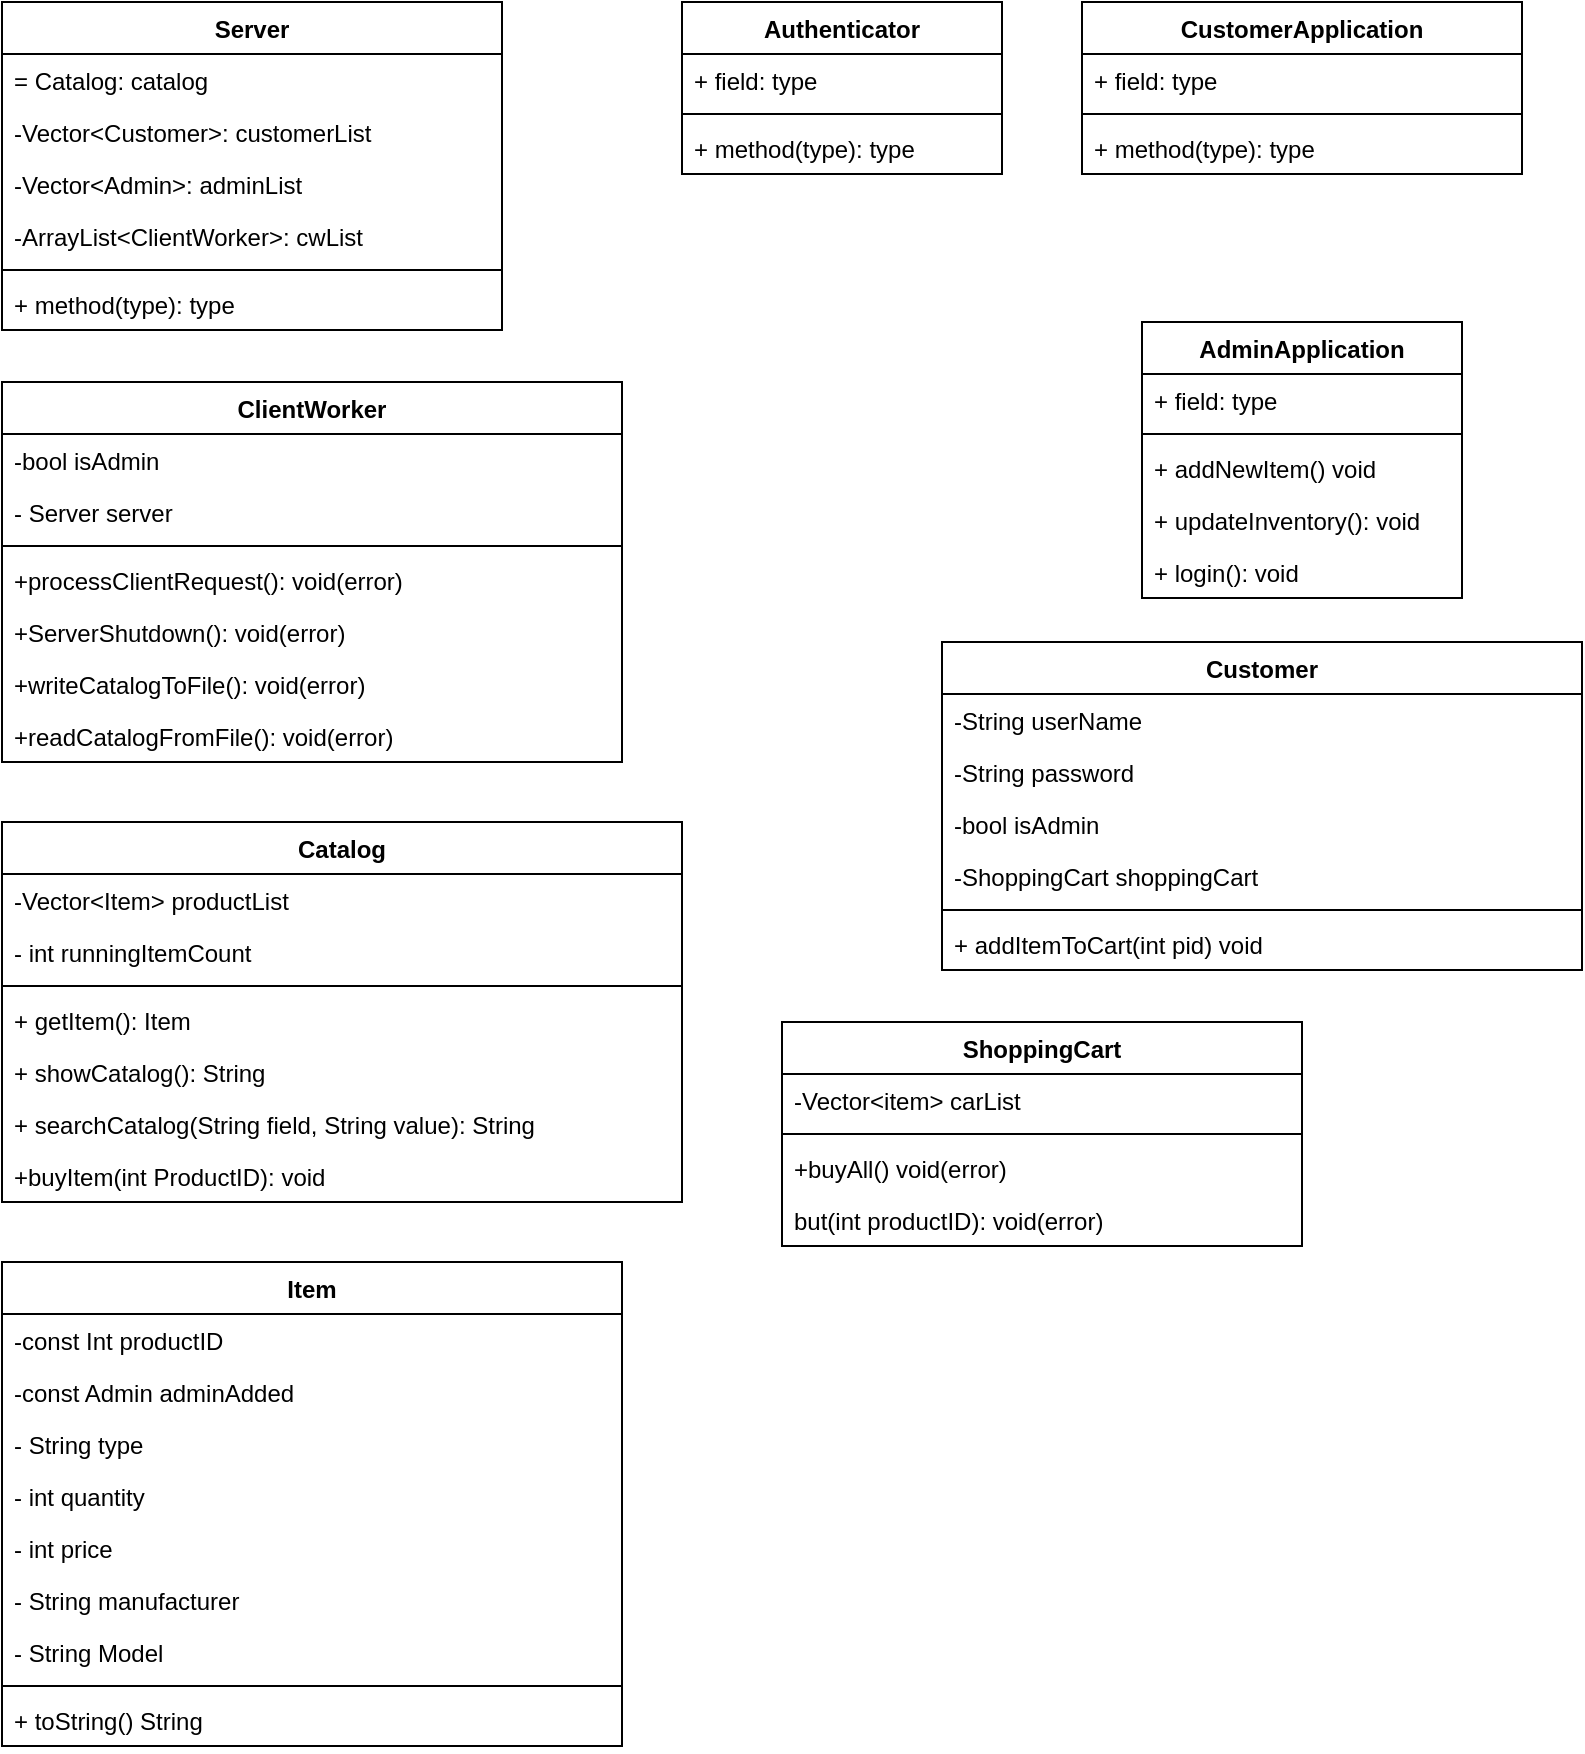 <mxfile version="15.6.8" type="device" pages="2"><diagram id="MRwZ_MjncB-6uG0Mv_1B" name="Page-1"><mxGraphModel dx="2272" dy="794" grid="1" gridSize="10" guides="1" tooltips="1" connect="1" arrows="1" fold="1" page="1" pageScale="1" pageWidth="850" pageHeight="1100" math="0" shadow="0"><root><mxCell id="0"/><mxCell id="1" parent="0"/><mxCell id="wir0wT89MuJvkVA5o7g8-5" value="Server" style="swimlane;fontStyle=1;align=center;verticalAlign=top;childLayout=stackLayout;horizontal=1;startSize=26;horizontalStack=0;resizeParent=1;resizeParentMax=0;resizeLast=0;collapsible=1;marginBottom=0;" vertex="1" parent="1"><mxGeometry x="-160" y="20" width="250" height="164" as="geometry"/></mxCell><mxCell id="wir0wT89MuJvkVA5o7g8-9" value="= Catalog: catalog" style="text;strokeColor=none;fillColor=none;align=left;verticalAlign=top;spacingLeft=4;spacingRight=4;overflow=hidden;rotatable=0;points=[[0,0.5],[1,0.5]];portConstraint=eastwest;" vertex="1" parent="wir0wT89MuJvkVA5o7g8-5"><mxGeometry y="26" width="250" height="26" as="geometry"/></mxCell><mxCell id="ge84M2hxdFm8E8q37ic7-25" value="-Vector&lt;Customer&gt;: customerList" style="text;strokeColor=none;fillColor=none;align=left;verticalAlign=top;spacingLeft=4;spacingRight=4;overflow=hidden;rotatable=0;points=[[0,0.5],[1,0.5]];portConstraint=eastwest;" vertex="1" parent="wir0wT89MuJvkVA5o7g8-5"><mxGeometry y="52" width="250" height="26" as="geometry"/></mxCell><mxCell id="ge84M2hxdFm8E8q37ic7-22" value="-Vector&lt;Admin&gt;: adminList" style="text;strokeColor=none;fillColor=none;align=left;verticalAlign=top;spacingLeft=4;spacingRight=4;overflow=hidden;rotatable=0;points=[[0,0.5],[1,0.5]];portConstraint=eastwest;" vertex="1" parent="wir0wT89MuJvkVA5o7g8-5"><mxGeometry y="78" width="250" height="26" as="geometry"/></mxCell><mxCell id="wir0wT89MuJvkVA5o7g8-6" value="-ArrayList&lt;ClientWorker&gt;: cwList" style="text;strokeColor=none;fillColor=none;align=left;verticalAlign=top;spacingLeft=4;spacingRight=4;overflow=hidden;rotatable=0;points=[[0,0.5],[1,0.5]];portConstraint=eastwest;" vertex="1" parent="wir0wT89MuJvkVA5o7g8-5"><mxGeometry y="104" width="250" height="26" as="geometry"/></mxCell><mxCell id="wir0wT89MuJvkVA5o7g8-7" value="" style="line;strokeWidth=1;fillColor=none;align=left;verticalAlign=middle;spacingTop=-1;spacingLeft=3;spacingRight=3;rotatable=0;labelPosition=right;points=[];portConstraint=eastwest;" vertex="1" parent="wir0wT89MuJvkVA5o7g8-5"><mxGeometry y="130" width="250" height="8" as="geometry"/></mxCell><mxCell id="wir0wT89MuJvkVA5o7g8-8" value="+ method(type): type" style="text;strokeColor=none;fillColor=none;align=left;verticalAlign=top;spacingLeft=4;spacingRight=4;overflow=hidden;rotatable=0;points=[[0,0.5],[1,0.5]];portConstraint=eastwest;" vertex="1" parent="wir0wT89MuJvkVA5o7g8-5"><mxGeometry y="138" width="250" height="26" as="geometry"/></mxCell><mxCell id="wir0wT89MuJvkVA5o7g8-11" value="Catalog" style="swimlane;fontStyle=1;align=center;verticalAlign=top;childLayout=stackLayout;horizontal=1;startSize=26;horizontalStack=0;resizeParent=1;resizeParentMax=0;resizeLast=0;collapsible=1;marginBottom=0;" vertex="1" parent="1"><mxGeometry x="-160" y="430" width="340" height="190" as="geometry"/></mxCell><mxCell id="wir0wT89MuJvkVA5o7g8-31" value="-Vector&lt;Item&gt; productList" style="text;strokeColor=none;fillColor=none;align=left;verticalAlign=top;spacingLeft=4;spacingRight=4;overflow=hidden;rotatable=0;points=[[0,0.5],[1,0.5]];portConstraint=eastwest;" vertex="1" parent="wir0wT89MuJvkVA5o7g8-11"><mxGeometry y="26" width="340" height="26" as="geometry"/></mxCell><mxCell id="wir0wT89MuJvkVA5o7g8-12" value="- int runningItemCount" style="text;strokeColor=none;fillColor=none;align=left;verticalAlign=top;spacingLeft=4;spacingRight=4;overflow=hidden;rotatable=0;points=[[0,0.5],[1,0.5]];portConstraint=eastwest;" vertex="1" parent="wir0wT89MuJvkVA5o7g8-11"><mxGeometry y="52" width="340" height="26" as="geometry"/></mxCell><mxCell id="wir0wT89MuJvkVA5o7g8-13" value="" style="line;strokeWidth=1;fillColor=none;align=left;verticalAlign=middle;spacingTop=-1;spacingLeft=3;spacingRight=3;rotatable=0;labelPosition=right;points=[];portConstraint=eastwest;" vertex="1" parent="wir0wT89MuJvkVA5o7g8-11"><mxGeometry y="78" width="340" height="8" as="geometry"/></mxCell><mxCell id="wir0wT89MuJvkVA5o7g8-19" value="+ getItem(): Item" style="text;strokeColor=none;fillColor=none;align=left;verticalAlign=top;spacingLeft=4;spacingRight=4;overflow=hidden;rotatable=0;points=[[0,0.5],[1,0.5]];portConstraint=eastwest;" vertex="1" parent="wir0wT89MuJvkVA5o7g8-11"><mxGeometry y="86" width="340" height="26" as="geometry"/></mxCell><mxCell id="wir0wT89MuJvkVA5o7g8-18" value="+ showCatalog(): String" style="text;strokeColor=none;fillColor=none;align=left;verticalAlign=top;spacingLeft=4;spacingRight=4;overflow=hidden;rotatable=0;points=[[0,0.5],[1,0.5]];portConstraint=eastwest;" vertex="1" parent="wir0wT89MuJvkVA5o7g8-11"><mxGeometry y="112" width="340" height="26" as="geometry"/></mxCell><mxCell id="wir0wT89MuJvkVA5o7g8-17" value="+ searchCatalog(String field, String value): String" style="text;strokeColor=none;fillColor=none;align=left;verticalAlign=top;spacingLeft=4;spacingRight=4;overflow=hidden;rotatable=0;points=[[0,0.5],[1,0.5]];portConstraint=eastwest;" vertex="1" parent="wir0wT89MuJvkVA5o7g8-11"><mxGeometry y="138" width="340" height="26" as="geometry"/></mxCell><mxCell id="wir0wT89MuJvkVA5o7g8-16" value="+buyItem(int ProductID): void " style="text;strokeColor=none;fillColor=none;align=left;verticalAlign=top;spacingLeft=4;spacingRight=4;overflow=hidden;rotatable=0;points=[[0,0.5],[1,0.5]];portConstraint=eastwest;" vertex="1" parent="wir0wT89MuJvkVA5o7g8-11"><mxGeometry y="164" width="340" height="26" as="geometry"/></mxCell><mxCell id="wir0wT89MuJvkVA5o7g8-20" value="Item" style="swimlane;fontStyle=1;align=center;verticalAlign=top;childLayout=stackLayout;horizontal=1;startSize=26;horizontalStack=0;resizeParent=1;resizeParentMax=0;resizeLast=0;collapsible=1;marginBottom=0;" vertex="1" parent="1"><mxGeometry x="-160" y="650" width="310" height="242" as="geometry"/></mxCell><mxCell id="wir0wT89MuJvkVA5o7g8-30" value="-const Int productID" style="text;strokeColor=none;fillColor=none;align=left;verticalAlign=top;spacingLeft=4;spacingRight=4;overflow=hidden;rotatable=0;points=[[0,0.5],[1,0.5]];portConstraint=eastwest;" vertex="1" parent="wir0wT89MuJvkVA5o7g8-20"><mxGeometry y="26" width="310" height="26" as="geometry"/></mxCell><mxCell id="wir0wT89MuJvkVA5o7g8-29" value="-const Admin adminAdded" style="text;strokeColor=none;fillColor=none;align=left;verticalAlign=top;spacingLeft=4;spacingRight=4;overflow=hidden;rotatable=0;points=[[0,0.5],[1,0.5]];portConstraint=eastwest;" vertex="1" parent="wir0wT89MuJvkVA5o7g8-20"><mxGeometry y="52" width="310" height="26" as="geometry"/></mxCell><mxCell id="wir0wT89MuJvkVA5o7g8-28" value="- String type" style="text;strokeColor=none;fillColor=none;align=left;verticalAlign=top;spacingLeft=4;spacingRight=4;overflow=hidden;rotatable=0;points=[[0,0.5],[1,0.5]];portConstraint=eastwest;" vertex="1" parent="wir0wT89MuJvkVA5o7g8-20"><mxGeometry y="78" width="310" height="26" as="geometry"/></mxCell><mxCell id="wir0wT89MuJvkVA5o7g8-27" value="- int quantity" style="text;strokeColor=none;fillColor=none;align=left;verticalAlign=top;spacingLeft=4;spacingRight=4;overflow=hidden;rotatable=0;points=[[0,0.5],[1,0.5]];portConstraint=eastwest;" vertex="1" parent="wir0wT89MuJvkVA5o7g8-20"><mxGeometry y="104" width="310" height="26" as="geometry"/></mxCell><mxCell id="wir0wT89MuJvkVA5o7g8-26" value="- int price" style="text;strokeColor=none;fillColor=none;align=left;verticalAlign=top;spacingLeft=4;spacingRight=4;overflow=hidden;rotatable=0;points=[[0,0.5],[1,0.5]];portConstraint=eastwest;" vertex="1" parent="wir0wT89MuJvkVA5o7g8-20"><mxGeometry y="130" width="310" height="26" as="geometry"/></mxCell><mxCell id="wir0wT89MuJvkVA5o7g8-25" value="- String manufacturer" style="text;strokeColor=none;fillColor=none;align=left;verticalAlign=top;spacingLeft=4;spacingRight=4;overflow=hidden;rotatable=0;points=[[0,0.5],[1,0.5]];portConstraint=eastwest;" vertex="1" parent="wir0wT89MuJvkVA5o7g8-20"><mxGeometry y="156" width="310" height="26" as="geometry"/></mxCell><mxCell id="wir0wT89MuJvkVA5o7g8-21" value="- String Model" style="text;strokeColor=none;fillColor=none;align=left;verticalAlign=top;spacingLeft=4;spacingRight=4;overflow=hidden;rotatable=0;points=[[0,0.5],[1,0.5]];portConstraint=eastwest;" vertex="1" parent="wir0wT89MuJvkVA5o7g8-20"><mxGeometry y="182" width="310" height="26" as="geometry"/></mxCell><mxCell id="wir0wT89MuJvkVA5o7g8-22" value="" style="line;strokeWidth=1;fillColor=none;align=left;verticalAlign=middle;spacingTop=-1;spacingLeft=3;spacingRight=3;rotatable=0;labelPosition=right;points=[];portConstraint=eastwest;" vertex="1" parent="wir0wT89MuJvkVA5o7g8-20"><mxGeometry y="208" width="310" height="8" as="geometry"/></mxCell><mxCell id="wir0wT89MuJvkVA5o7g8-23" value="+ toString() String" style="text;strokeColor=none;fillColor=none;align=left;verticalAlign=top;spacingLeft=4;spacingRight=4;overflow=hidden;rotatable=0;points=[[0,0.5],[1,0.5]];portConstraint=eastwest;" vertex="1" parent="wir0wT89MuJvkVA5o7g8-20"><mxGeometry y="216" width="310" height="26" as="geometry"/></mxCell><mxCell id="wir0wT89MuJvkVA5o7g8-32" value="ClientWorker" style="swimlane;fontStyle=1;align=center;verticalAlign=top;childLayout=stackLayout;horizontal=1;startSize=26;horizontalStack=0;resizeParent=1;resizeParentMax=0;resizeLast=0;collapsible=1;marginBottom=0;" vertex="1" parent="1"><mxGeometry x="-160" y="210" width="310" height="190" as="geometry"/></mxCell><mxCell id="wir0wT89MuJvkVA5o7g8-36" value="-bool isAdmin" style="text;strokeColor=none;fillColor=none;align=left;verticalAlign=top;spacingLeft=4;spacingRight=4;overflow=hidden;rotatable=0;points=[[0,0.5],[1,0.5]];portConstraint=eastwest;" vertex="1" parent="wir0wT89MuJvkVA5o7g8-32"><mxGeometry y="26" width="310" height="26" as="geometry"/></mxCell><mxCell id="wir0wT89MuJvkVA5o7g8-33" value="- Server server" style="text;strokeColor=none;fillColor=none;align=left;verticalAlign=top;spacingLeft=4;spacingRight=4;overflow=hidden;rotatable=0;points=[[0,0.5],[1,0.5]];portConstraint=eastwest;" vertex="1" parent="wir0wT89MuJvkVA5o7g8-32"><mxGeometry y="52" width="310" height="26" as="geometry"/></mxCell><mxCell id="wir0wT89MuJvkVA5o7g8-34" value="" style="line;strokeWidth=1;fillColor=none;align=left;verticalAlign=middle;spacingTop=-1;spacingLeft=3;spacingRight=3;rotatable=0;labelPosition=right;points=[];portConstraint=eastwest;" vertex="1" parent="wir0wT89MuJvkVA5o7g8-32"><mxGeometry y="78" width="310" height="8" as="geometry"/></mxCell><mxCell id="ge84M2hxdFm8E8q37ic7-26" value="+processClientRequest(): void(error)" style="text;strokeColor=none;fillColor=none;align=left;verticalAlign=top;spacingLeft=4;spacingRight=4;overflow=hidden;rotatable=0;points=[[0,0.5],[1,0.5]];portConstraint=eastwest;" vertex="1" parent="wir0wT89MuJvkVA5o7g8-32"><mxGeometry y="86" width="310" height="26" as="geometry"/></mxCell><mxCell id="ge84M2hxdFm8E8q37ic7-27" value="+ServerShutdown(): void(error)" style="text;strokeColor=none;fillColor=none;align=left;verticalAlign=top;spacingLeft=4;spacingRight=4;overflow=hidden;rotatable=0;points=[[0,0.5],[1,0.5]];portConstraint=eastwest;" vertex="1" parent="wir0wT89MuJvkVA5o7g8-32"><mxGeometry y="112" width="310" height="26" as="geometry"/></mxCell><mxCell id="ge84M2hxdFm8E8q37ic7-28" value="+writeCatalogToFile(): void(error)" style="text;strokeColor=none;fillColor=none;align=left;verticalAlign=top;spacingLeft=4;spacingRight=4;overflow=hidden;rotatable=0;points=[[0,0.5],[1,0.5]];portConstraint=eastwest;" vertex="1" parent="wir0wT89MuJvkVA5o7g8-32"><mxGeometry y="138" width="310" height="26" as="geometry"/></mxCell><mxCell id="wir0wT89MuJvkVA5o7g8-35" value="+readCatalogFromFile(): void(error)" style="text;strokeColor=none;fillColor=none;align=left;verticalAlign=top;spacingLeft=4;spacingRight=4;overflow=hidden;rotatable=0;points=[[0,0.5],[1,0.5]];portConstraint=eastwest;" vertex="1" parent="wir0wT89MuJvkVA5o7g8-32"><mxGeometry y="164" width="310" height="26" as="geometry"/></mxCell><mxCell id="wir0wT89MuJvkVA5o7g8-37" value="Customer" style="swimlane;fontStyle=1;align=center;verticalAlign=top;childLayout=stackLayout;horizontal=1;startSize=26;horizontalStack=0;resizeParent=1;resizeParentMax=0;resizeLast=0;collapsible=1;marginBottom=0;" vertex="1" parent="1"><mxGeometry x="310" y="340" width="320" height="164" as="geometry"/></mxCell><mxCell id="wir0wT89MuJvkVA5o7g8-42" value="-String userName" style="text;strokeColor=none;fillColor=none;align=left;verticalAlign=top;spacingLeft=4;spacingRight=4;overflow=hidden;rotatable=0;points=[[0,0.5],[1,0.5]];portConstraint=eastwest;" vertex="1" parent="wir0wT89MuJvkVA5o7g8-37"><mxGeometry y="26" width="320" height="26" as="geometry"/></mxCell><mxCell id="ge84M2hxdFm8E8q37ic7-24" value="-String password" style="text;strokeColor=none;fillColor=none;align=left;verticalAlign=top;spacingLeft=4;spacingRight=4;overflow=hidden;rotatable=0;points=[[0,0.5],[1,0.5]];portConstraint=eastwest;" vertex="1" parent="wir0wT89MuJvkVA5o7g8-37"><mxGeometry y="52" width="320" height="26" as="geometry"/></mxCell><mxCell id="ge84M2hxdFm8E8q37ic7-19" value="-bool isAdmin" style="text;strokeColor=none;fillColor=none;align=left;verticalAlign=top;spacingLeft=4;spacingRight=4;overflow=hidden;rotatable=0;points=[[0,0.5],[1,0.5]];portConstraint=eastwest;" vertex="1" parent="wir0wT89MuJvkVA5o7g8-37"><mxGeometry y="78" width="320" height="26" as="geometry"/></mxCell><mxCell id="wir0wT89MuJvkVA5o7g8-38" value="-ShoppingCart shoppingCart" style="text;strokeColor=none;fillColor=none;align=left;verticalAlign=top;spacingLeft=4;spacingRight=4;overflow=hidden;rotatable=0;points=[[0,0.5],[1,0.5]];portConstraint=eastwest;" vertex="1" parent="wir0wT89MuJvkVA5o7g8-37"><mxGeometry y="104" width="320" height="26" as="geometry"/></mxCell><mxCell id="wir0wT89MuJvkVA5o7g8-39" value="" style="line;strokeWidth=1;fillColor=none;align=left;verticalAlign=middle;spacingTop=-1;spacingLeft=3;spacingRight=3;rotatable=0;labelPosition=right;points=[];portConstraint=eastwest;" vertex="1" parent="wir0wT89MuJvkVA5o7g8-37"><mxGeometry y="130" width="320" height="8" as="geometry"/></mxCell><mxCell id="wir0wT89MuJvkVA5o7g8-40" value="+ addItemToCart(int pid) void" style="text;strokeColor=none;fillColor=none;align=left;verticalAlign=top;spacingLeft=4;spacingRight=4;overflow=hidden;rotatable=0;points=[[0,0.5],[1,0.5]];portConstraint=eastwest;" vertex="1" parent="wir0wT89MuJvkVA5o7g8-37"><mxGeometry y="138" width="320" height="26" as="geometry"/></mxCell><mxCell id="wir0wT89MuJvkVA5o7g8-43" value="ShoppingCart" style="swimlane;fontStyle=1;align=center;verticalAlign=top;childLayout=stackLayout;horizontal=1;startSize=26;horizontalStack=0;resizeParent=1;resizeParentMax=0;resizeLast=0;collapsible=1;marginBottom=0;" vertex="1" parent="1"><mxGeometry x="230" y="530" width="260" height="112" as="geometry"/></mxCell><mxCell id="wir0wT89MuJvkVA5o7g8-44" value="-Vector&lt;item&gt; carList" style="text;strokeColor=none;fillColor=none;align=left;verticalAlign=top;spacingLeft=4;spacingRight=4;overflow=hidden;rotatable=0;points=[[0,0.5],[1,0.5]];portConstraint=eastwest;" vertex="1" parent="wir0wT89MuJvkVA5o7g8-43"><mxGeometry y="26" width="260" height="26" as="geometry"/></mxCell><mxCell id="wir0wT89MuJvkVA5o7g8-45" value="" style="line;strokeWidth=1;fillColor=none;align=left;verticalAlign=middle;spacingTop=-1;spacingLeft=3;spacingRight=3;rotatable=0;labelPosition=right;points=[];portConstraint=eastwest;" vertex="1" parent="wir0wT89MuJvkVA5o7g8-43"><mxGeometry y="52" width="260" height="8" as="geometry"/></mxCell><mxCell id="wir0wT89MuJvkVA5o7g8-47" value="+buyAll() void(error)" style="text;strokeColor=none;fillColor=none;align=left;verticalAlign=top;spacingLeft=4;spacingRight=4;overflow=hidden;rotatable=0;points=[[0,0.5],[1,0.5]];portConstraint=eastwest;" vertex="1" parent="wir0wT89MuJvkVA5o7g8-43"><mxGeometry y="60" width="260" height="26" as="geometry"/></mxCell><mxCell id="wir0wT89MuJvkVA5o7g8-46" value="but(int productID): void(error)" style="text;strokeColor=none;fillColor=none;align=left;verticalAlign=top;spacingLeft=4;spacingRight=4;overflow=hidden;rotatable=0;points=[[0,0.5],[1,0.5]];portConstraint=eastwest;" vertex="1" parent="wir0wT89MuJvkVA5o7g8-43"><mxGeometry y="86" width="260" height="26" as="geometry"/></mxCell><mxCell id="ge84M2hxdFm8E8q37ic7-1" value="CustomerApplication" style="swimlane;fontStyle=1;align=center;verticalAlign=top;childLayout=stackLayout;horizontal=1;startSize=26;horizontalStack=0;resizeParent=1;resizeParentMax=0;resizeLast=0;collapsible=1;marginBottom=0;" vertex="1" parent="1"><mxGeometry x="380" y="20" width="220" height="86" as="geometry"/></mxCell><mxCell id="ge84M2hxdFm8E8q37ic7-2" value="+ field: type" style="text;strokeColor=none;fillColor=none;align=left;verticalAlign=top;spacingLeft=4;spacingRight=4;overflow=hidden;rotatable=0;points=[[0,0.5],[1,0.5]];portConstraint=eastwest;" vertex="1" parent="ge84M2hxdFm8E8q37ic7-1"><mxGeometry y="26" width="220" height="26" as="geometry"/></mxCell><mxCell id="ge84M2hxdFm8E8q37ic7-3" value="" style="line;strokeWidth=1;fillColor=none;align=left;verticalAlign=middle;spacingTop=-1;spacingLeft=3;spacingRight=3;rotatable=0;labelPosition=right;points=[];portConstraint=eastwest;" vertex="1" parent="ge84M2hxdFm8E8q37ic7-1"><mxGeometry y="52" width="220" height="8" as="geometry"/></mxCell><mxCell id="ge84M2hxdFm8E8q37ic7-4" value="+ method(type): type" style="text;strokeColor=none;fillColor=none;align=left;verticalAlign=top;spacingLeft=4;spacingRight=4;overflow=hidden;rotatable=0;points=[[0,0.5],[1,0.5]];portConstraint=eastwest;" vertex="1" parent="ge84M2hxdFm8E8q37ic7-1"><mxGeometry y="60" width="220" height="26" as="geometry"/></mxCell><mxCell id="ge84M2hxdFm8E8q37ic7-5" value="AdminApplication" style="swimlane;fontStyle=1;align=center;verticalAlign=top;childLayout=stackLayout;horizontal=1;startSize=26;horizontalStack=0;resizeParent=1;resizeParentMax=0;resizeLast=0;collapsible=1;marginBottom=0;" vertex="1" parent="1"><mxGeometry x="410" y="180" width="160" height="138" as="geometry"/></mxCell><mxCell id="ge84M2hxdFm8E8q37ic7-6" value="+ field: type" style="text;strokeColor=none;fillColor=none;align=left;verticalAlign=top;spacingLeft=4;spacingRight=4;overflow=hidden;rotatable=0;points=[[0,0.5],[1,0.5]];portConstraint=eastwest;" vertex="1" parent="ge84M2hxdFm8E8q37ic7-5"><mxGeometry y="26" width="160" height="26" as="geometry"/></mxCell><mxCell id="ge84M2hxdFm8E8q37ic7-7" value="" style="line;strokeWidth=1;fillColor=none;align=left;verticalAlign=middle;spacingTop=-1;spacingLeft=3;spacingRight=3;rotatable=0;labelPosition=right;points=[];portConstraint=eastwest;" vertex="1" parent="ge84M2hxdFm8E8q37ic7-5"><mxGeometry y="52" width="160" height="8" as="geometry"/></mxCell><mxCell id="ge84M2hxdFm8E8q37ic7-20" value="+ addNewItem() void" style="text;strokeColor=none;fillColor=none;align=left;verticalAlign=top;spacingLeft=4;spacingRight=4;overflow=hidden;rotatable=0;points=[[0,0.5],[1,0.5]];portConstraint=eastwest;" vertex="1" parent="ge84M2hxdFm8E8q37ic7-5"><mxGeometry y="60" width="160" height="26" as="geometry"/></mxCell><mxCell id="ge84M2hxdFm8E8q37ic7-21" value="+ updateInventory(): void" style="text;strokeColor=none;fillColor=none;align=left;verticalAlign=top;spacingLeft=4;spacingRight=4;overflow=hidden;rotatable=0;points=[[0,0.5],[1,0.5]];portConstraint=eastwest;" vertex="1" parent="ge84M2hxdFm8E8q37ic7-5"><mxGeometry y="86" width="160" height="26" as="geometry"/></mxCell><mxCell id="ge84M2hxdFm8E8q37ic7-8" value="+ login(): void" style="text;strokeColor=none;fillColor=none;align=left;verticalAlign=top;spacingLeft=4;spacingRight=4;overflow=hidden;rotatable=0;points=[[0,0.5],[1,0.5]];portConstraint=eastwest;" vertex="1" parent="ge84M2hxdFm8E8q37ic7-5"><mxGeometry y="112" width="160" height="26" as="geometry"/></mxCell><mxCell id="ge84M2hxdFm8E8q37ic7-9" value="Authenticator" style="swimlane;fontStyle=1;align=center;verticalAlign=top;childLayout=stackLayout;horizontal=1;startSize=26;horizontalStack=0;resizeParent=1;resizeParentMax=0;resizeLast=0;collapsible=1;marginBottom=0;" vertex="1" parent="1"><mxGeometry x="180" y="20" width="160" height="86" as="geometry"/></mxCell><mxCell id="ge84M2hxdFm8E8q37ic7-10" value="+ field: type" style="text;strokeColor=none;fillColor=none;align=left;verticalAlign=top;spacingLeft=4;spacingRight=4;overflow=hidden;rotatable=0;points=[[0,0.5],[1,0.5]];portConstraint=eastwest;" vertex="1" parent="ge84M2hxdFm8E8q37ic7-9"><mxGeometry y="26" width="160" height="26" as="geometry"/></mxCell><mxCell id="ge84M2hxdFm8E8q37ic7-11" value="" style="line;strokeWidth=1;fillColor=none;align=left;verticalAlign=middle;spacingTop=-1;spacingLeft=3;spacingRight=3;rotatable=0;labelPosition=right;points=[];portConstraint=eastwest;" vertex="1" parent="ge84M2hxdFm8E8q37ic7-9"><mxGeometry y="52" width="160" height="8" as="geometry"/></mxCell><mxCell id="ge84M2hxdFm8E8q37ic7-12" value="+ method(type): type" style="text;strokeColor=none;fillColor=none;align=left;verticalAlign=top;spacingLeft=4;spacingRight=4;overflow=hidden;rotatable=0;points=[[0,0.5],[1,0.5]];portConstraint=eastwest;" vertex="1" parent="ge84M2hxdFm8E8q37ic7-9"><mxGeometry y="60" width="160" height="26" as="geometry"/></mxCell></root></mxGraphModel></diagram><diagram id="yyG1fJsmz-hwDMHA9PJm" name="Page-2"><mxGraphModel dx="1422" dy="794" grid="1" gridSize="10" guides="1" tooltips="1" connect="1" arrows="1" fold="1" page="1" pageScale="1" pageWidth="850" pageHeight="1100" math="0" shadow="0"><root><mxCell id="sPm6y9Ul8C17xI5wMi1Q-0"/><mxCell id="sPm6y9Ul8C17xI5wMi1Q-1" parent="sPm6y9Ul8C17xI5wMi1Q-0"/></root></mxGraphModel></diagram></mxfile>